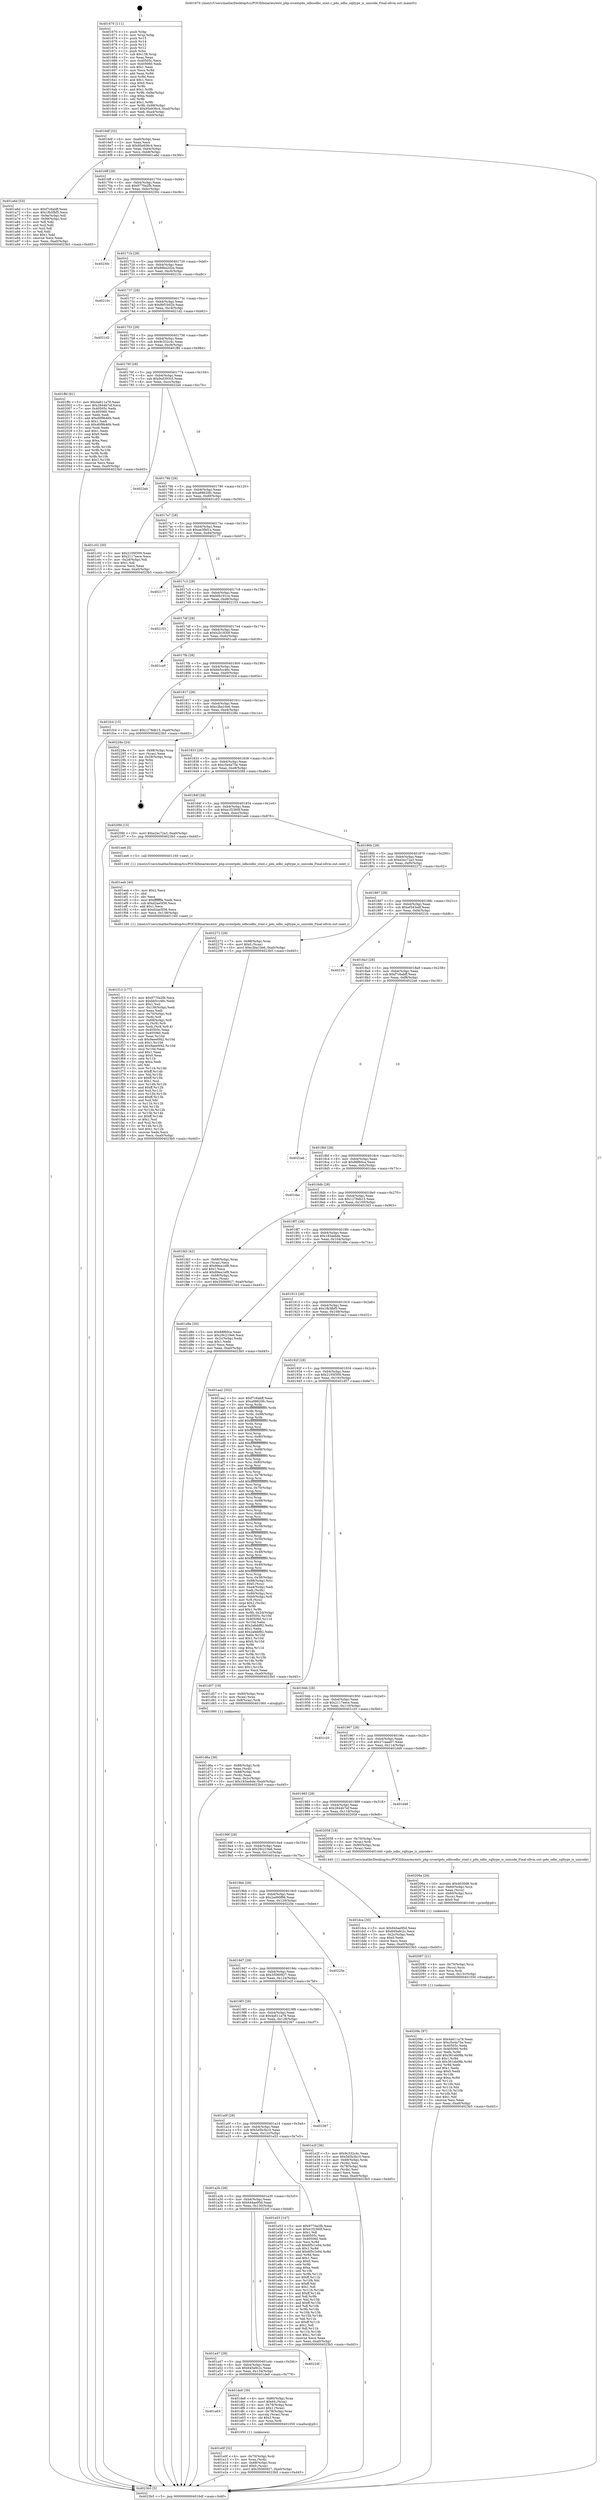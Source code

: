 digraph "0x401670" {
  label = "0x401670 (/mnt/c/Users/mathe/Desktop/tcc/POCII/binaries/extr_php-srcextpdo_odbcodbc_stmt.c_pdo_odbc_sqltype_is_unicode_Final-ollvm.out::main(0))"
  labelloc = "t"
  node[shape=record]

  Entry [label="",width=0.3,height=0.3,shape=circle,fillcolor=black,style=filled]
  "0x4016df" [label="{
     0x4016df [32]\l
     | [instrs]\l
     &nbsp;&nbsp;0x4016df \<+6\>: mov -0xa0(%rbp),%eax\l
     &nbsp;&nbsp;0x4016e5 \<+2\>: mov %eax,%ecx\l
     &nbsp;&nbsp;0x4016e7 \<+6\>: sub $0x95e936c4,%ecx\l
     &nbsp;&nbsp;0x4016ed \<+6\>: mov %eax,-0xb4(%rbp)\l
     &nbsp;&nbsp;0x4016f3 \<+6\>: mov %ecx,-0xb8(%rbp)\l
     &nbsp;&nbsp;0x4016f9 \<+6\>: je 0000000000401a6d \<main+0x3fd\>\l
  }"]
  "0x401a6d" [label="{
     0x401a6d [53]\l
     | [instrs]\l
     &nbsp;&nbsp;0x401a6d \<+5\>: mov $0xf7c6abff,%eax\l
     &nbsp;&nbsp;0x401a72 \<+5\>: mov $0x1fb3fbf5,%ecx\l
     &nbsp;&nbsp;0x401a77 \<+6\>: mov -0x9a(%rbp),%dl\l
     &nbsp;&nbsp;0x401a7d \<+7\>: mov -0x99(%rbp),%sil\l
     &nbsp;&nbsp;0x401a84 \<+3\>: mov %dl,%dil\l
     &nbsp;&nbsp;0x401a87 \<+3\>: and %sil,%dil\l
     &nbsp;&nbsp;0x401a8a \<+3\>: xor %sil,%dl\l
     &nbsp;&nbsp;0x401a8d \<+3\>: or %dl,%dil\l
     &nbsp;&nbsp;0x401a90 \<+4\>: test $0x1,%dil\l
     &nbsp;&nbsp;0x401a94 \<+3\>: cmovne %ecx,%eax\l
     &nbsp;&nbsp;0x401a97 \<+6\>: mov %eax,-0xa0(%rbp)\l
     &nbsp;&nbsp;0x401a9d \<+5\>: jmp 00000000004023b5 \<main+0xd45\>\l
  }"]
  "0x4016ff" [label="{
     0x4016ff [28]\l
     | [instrs]\l
     &nbsp;&nbsp;0x4016ff \<+5\>: jmp 0000000000401704 \<main+0x94\>\l
     &nbsp;&nbsp;0x401704 \<+6\>: mov -0xb4(%rbp),%eax\l
     &nbsp;&nbsp;0x40170a \<+5\>: sub $0x9770a2fb,%eax\l
     &nbsp;&nbsp;0x40170f \<+6\>: mov %eax,-0xbc(%rbp)\l
     &nbsp;&nbsp;0x401715 \<+6\>: je 000000000040230c \<main+0xc9c\>\l
  }"]
  "0x4023b5" [label="{
     0x4023b5 [5]\l
     | [instrs]\l
     &nbsp;&nbsp;0x4023b5 \<+5\>: jmp 00000000004016df \<main+0x6f\>\l
  }"]
  "0x401670" [label="{
     0x401670 [111]\l
     | [instrs]\l
     &nbsp;&nbsp;0x401670 \<+1\>: push %rbp\l
     &nbsp;&nbsp;0x401671 \<+3\>: mov %rsp,%rbp\l
     &nbsp;&nbsp;0x401674 \<+2\>: push %r15\l
     &nbsp;&nbsp;0x401676 \<+2\>: push %r14\l
     &nbsp;&nbsp;0x401678 \<+2\>: push %r13\l
     &nbsp;&nbsp;0x40167a \<+2\>: push %r12\l
     &nbsp;&nbsp;0x40167c \<+1\>: push %rbx\l
     &nbsp;&nbsp;0x40167d \<+7\>: sub $0x138,%rsp\l
     &nbsp;&nbsp;0x401684 \<+2\>: xor %eax,%eax\l
     &nbsp;&nbsp;0x401686 \<+7\>: mov 0x40505c,%ecx\l
     &nbsp;&nbsp;0x40168d \<+7\>: mov 0x405060,%edx\l
     &nbsp;&nbsp;0x401694 \<+3\>: sub $0x1,%eax\l
     &nbsp;&nbsp;0x401697 \<+3\>: mov %ecx,%r8d\l
     &nbsp;&nbsp;0x40169a \<+3\>: add %eax,%r8d\l
     &nbsp;&nbsp;0x40169d \<+4\>: imul %r8d,%ecx\l
     &nbsp;&nbsp;0x4016a1 \<+3\>: and $0x1,%ecx\l
     &nbsp;&nbsp;0x4016a4 \<+3\>: cmp $0x0,%ecx\l
     &nbsp;&nbsp;0x4016a7 \<+4\>: sete %r9b\l
     &nbsp;&nbsp;0x4016ab \<+4\>: and $0x1,%r9b\l
     &nbsp;&nbsp;0x4016af \<+7\>: mov %r9b,-0x9a(%rbp)\l
     &nbsp;&nbsp;0x4016b6 \<+3\>: cmp $0xa,%edx\l
     &nbsp;&nbsp;0x4016b9 \<+4\>: setl %r9b\l
     &nbsp;&nbsp;0x4016bd \<+4\>: and $0x1,%r9b\l
     &nbsp;&nbsp;0x4016c1 \<+7\>: mov %r9b,-0x99(%rbp)\l
     &nbsp;&nbsp;0x4016c8 \<+10\>: movl $0x95e936c4,-0xa0(%rbp)\l
     &nbsp;&nbsp;0x4016d2 \<+6\>: mov %edi,-0xa4(%rbp)\l
     &nbsp;&nbsp;0x4016d8 \<+7\>: mov %rsi,-0xb0(%rbp)\l
  }"]
  Exit [label="",width=0.3,height=0.3,shape=circle,fillcolor=black,style=filled,peripheries=2]
  "0x40230c" [label="{
     0x40230c\l
  }", style=dashed]
  "0x40171b" [label="{
     0x40171b [28]\l
     | [instrs]\l
     &nbsp;&nbsp;0x40171b \<+5\>: jmp 0000000000401720 \<main+0xb0\>\l
     &nbsp;&nbsp;0x401720 \<+6\>: mov -0xb4(%rbp),%eax\l
     &nbsp;&nbsp;0x401726 \<+5\>: sub $0x99ba2d2e,%eax\l
     &nbsp;&nbsp;0x40172b \<+6\>: mov %eax,-0xc0(%rbp)\l
     &nbsp;&nbsp;0x401731 \<+6\>: je 000000000040210c \<main+0xa9c\>\l
  }"]
  "0x40209c" [label="{
     0x40209c [97]\l
     | [instrs]\l
     &nbsp;&nbsp;0x40209c \<+5\>: mov $0x4a611a78,%eax\l
     &nbsp;&nbsp;0x4020a1 \<+5\>: mov $0xc5e4a75e,%esi\l
     &nbsp;&nbsp;0x4020a6 \<+7\>: mov 0x40505c,%edx\l
     &nbsp;&nbsp;0x4020ad \<+8\>: mov 0x405060,%r8d\l
     &nbsp;&nbsp;0x4020b5 \<+3\>: mov %edx,%r9d\l
     &nbsp;&nbsp;0x4020b8 \<+7\>: add $0x361eb08b,%r9d\l
     &nbsp;&nbsp;0x4020bf \<+4\>: sub $0x1,%r9d\l
     &nbsp;&nbsp;0x4020c3 \<+7\>: sub $0x361eb08b,%r9d\l
     &nbsp;&nbsp;0x4020ca \<+4\>: imul %r9d,%edx\l
     &nbsp;&nbsp;0x4020ce \<+3\>: and $0x1,%edx\l
     &nbsp;&nbsp;0x4020d1 \<+3\>: cmp $0x0,%edx\l
     &nbsp;&nbsp;0x4020d4 \<+4\>: sete %r10b\l
     &nbsp;&nbsp;0x4020d8 \<+4\>: cmp $0xa,%r8d\l
     &nbsp;&nbsp;0x4020dc \<+4\>: setl %r11b\l
     &nbsp;&nbsp;0x4020e0 \<+3\>: mov %r10b,%bl\l
     &nbsp;&nbsp;0x4020e3 \<+3\>: and %r11b,%bl\l
     &nbsp;&nbsp;0x4020e6 \<+3\>: xor %r11b,%r10b\l
     &nbsp;&nbsp;0x4020e9 \<+3\>: or %r10b,%bl\l
     &nbsp;&nbsp;0x4020ec \<+3\>: test $0x1,%bl\l
     &nbsp;&nbsp;0x4020ef \<+3\>: cmovne %esi,%eax\l
     &nbsp;&nbsp;0x4020f2 \<+6\>: mov %eax,-0xa0(%rbp)\l
     &nbsp;&nbsp;0x4020f8 \<+5\>: jmp 00000000004023b5 \<main+0xd45\>\l
  }"]
  "0x40210c" [label="{
     0x40210c\l
  }", style=dashed]
  "0x401737" [label="{
     0x401737 [28]\l
     | [instrs]\l
     &nbsp;&nbsp;0x401737 \<+5\>: jmp 000000000040173c \<main+0xcc\>\l
     &nbsp;&nbsp;0x40173c \<+6\>: mov -0xb4(%rbp),%eax\l
     &nbsp;&nbsp;0x401742 \<+5\>: sub $0x9bf1b02b,%eax\l
     &nbsp;&nbsp;0x401747 \<+6\>: mov %eax,-0xc4(%rbp)\l
     &nbsp;&nbsp;0x40174d \<+6\>: je 00000000004021d2 \<main+0xb62\>\l
  }"]
  "0x402087" [label="{
     0x402087 [21]\l
     | [instrs]\l
     &nbsp;&nbsp;0x402087 \<+4\>: mov -0x70(%rbp),%rcx\l
     &nbsp;&nbsp;0x40208b \<+3\>: mov (%rcx),%rcx\l
     &nbsp;&nbsp;0x40208e \<+3\>: mov %rcx,%rdi\l
     &nbsp;&nbsp;0x402091 \<+6\>: mov %eax,-0x13c(%rbp)\l
     &nbsp;&nbsp;0x402097 \<+5\>: call 0000000000401030 \<free@plt\>\l
     | [calls]\l
     &nbsp;&nbsp;0x401030 \{1\} (unknown)\l
  }"]
  "0x4021d2" [label="{
     0x4021d2\l
  }", style=dashed]
  "0x401753" [label="{
     0x401753 [28]\l
     | [instrs]\l
     &nbsp;&nbsp;0x401753 \<+5\>: jmp 0000000000401758 \<main+0xe8\>\l
     &nbsp;&nbsp;0x401758 \<+6\>: mov -0xb4(%rbp),%eax\l
     &nbsp;&nbsp;0x40175e \<+5\>: sub $0x9c332c4c,%eax\l
     &nbsp;&nbsp;0x401763 \<+6\>: mov %eax,-0xc8(%rbp)\l
     &nbsp;&nbsp;0x401769 \<+6\>: je 0000000000401ffd \<main+0x98d\>\l
  }"]
  "0x40206a" [label="{
     0x40206a [29]\l
     | [instrs]\l
     &nbsp;&nbsp;0x40206a \<+10\>: movabs $0x4030d6,%rdi\l
     &nbsp;&nbsp;0x402074 \<+4\>: mov -0x60(%rbp),%rcx\l
     &nbsp;&nbsp;0x402078 \<+2\>: mov %eax,(%rcx)\l
     &nbsp;&nbsp;0x40207a \<+4\>: mov -0x60(%rbp),%rcx\l
     &nbsp;&nbsp;0x40207e \<+2\>: mov (%rcx),%esi\l
     &nbsp;&nbsp;0x402080 \<+2\>: mov $0x0,%al\l
     &nbsp;&nbsp;0x402082 \<+5\>: call 0000000000401040 \<printf@plt\>\l
     | [calls]\l
     &nbsp;&nbsp;0x401040 \{1\} (unknown)\l
  }"]
  "0x401ffd" [label="{
     0x401ffd [91]\l
     | [instrs]\l
     &nbsp;&nbsp;0x401ffd \<+5\>: mov $0x4a611a78,%eax\l
     &nbsp;&nbsp;0x402002 \<+5\>: mov $0x2844b7ef,%ecx\l
     &nbsp;&nbsp;0x402007 \<+7\>: mov 0x40505c,%edx\l
     &nbsp;&nbsp;0x40200e \<+7\>: mov 0x405060,%esi\l
     &nbsp;&nbsp;0x402015 \<+2\>: mov %edx,%edi\l
     &nbsp;&nbsp;0x402017 \<+6\>: add $0xd0f9b46b,%edi\l
     &nbsp;&nbsp;0x40201d \<+3\>: sub $0x1,%edi\l
     &nbsp;&nbsp;0x402020 \<+6\>: sub $0xd0f9b46b,%edi\l
     &nbsp;&nbsp;0x402026 \<+3\>: imul %edi,%edx\l
     &nbsp;&nbsp;0x402029 \<+3\>: and $0x1,%edx\l
     &nbsp;&nbsp;0x40202c \<+3\>: cmp $0x0,%edx\l
     &nbsp;&nbsp;0x40202f \<+4\>: sete %r8b\l
     &nbsp;&nbsp;0x402033 \<+3\>: cmp $0xa,%esi\l
     &nbsp;&nbsp;0x402036 \<+4\>: setl %r9b\l
     &nbsp;&nbsp;0x40203a \<+3\>: mov %r8b,%r10b\l
     &nbsp;&nbsp;0x40203d \<+3\>: and %r9b,%r10b\l
     &nbsp;&nbsp;0x402040 \<+3\>: xor %r9b,%r8b\l
     &nbsp;&nbsp;0x402043 \<+3\>: or %r8b,%r10b\l
     &nbsp;&nbsp;0x402046 \<+4\>: test $0x1,%r10b\l
     &nbsp;&nbsp;0x40204a \<+3\>: cmovne %ecx,%eax\l
     &nbsp;&nbsp;0x40204d \<+6\>: mov %eax,-0xa0(%rbp)\l
     &nbsp;&nbsp;0x402053 \<+5\>: jmp 00000000004023b5 \<main+0xd45\>\l
  }"]
  "0x40176f" [label="{
     0x40176f [28]\l
     | [instrs]\l
     &nbsp;&nbsp;0x40176f \<+5\>: jmp 0000000000401774 \<main+0x104\>\l
     &nbsp;&nbsp;0x401774 \<+6\>: mov -0xb4(%rbp),%eax\l
     &nbsp;&nbsp;0x40177a \<+5\>: sub $0x9cd393c5,%eax\l
     &nbsp;&nbsp;0x40177f \<+6\>: mov %eax,-0xcc(%rbp)\l
     &nbsp;&nbsp;0x401785 \<+6\>: je 00000000004022eb \<main+0xc7b\>\l
  }"]
  "0x401f13" [label="{
     0x401f13 [177]\l
     | [instrs]\l
     &nbsp;&nbsp;0x401f13 \<+5\>: mov $0x9770a2fb,%ecx\l
     &nbsp;&nbsp;0x401f18 \<+5\>: mov $0xbb5cc46c,%edx\l
     &nbsp;&nbsp;0x401f1d \<+3\>: mov $0x1,%sil\l
     &nbsp;&nbsp;0x401f20 \<+6\>: mov -0x138(%rbp),%edi\l
     &nbsp;&nbsp;0x401f26 \<+3\>: imul %eax,%edi\l
     &nbsp;&nbsp;0x401f29 \<+4\>: mov -0x70(%rbp),%r8\l
     &nbsp;&nbsp;0x401f2d \<+3\>: mov (%r8),%r8\l
     &nbsp;&nbsp;0x401f30 \<+4\>: mov -0x68(%rbp),%r9\l
     &nbsp;&nbsp;0x401f34 \<+3\>: movslq (%r9),%r9\l
     &nbsp;&nbsp;0x401f37 \<+4\>: mov %edi,(%r8,%r9,4)\l
     &nbsp;&nbsp;0x401f3b \<+7\>: mov 0x40505c,%eax\l
     &nbsp;&nbsp;0x401f42 \<+7\>: mov 0x405060,%edi\l
     &nbsp;&nbsp;0x401f49 \<+3\>: mov %eax,%r10d\l
     &nbsp;&nbsp;0x401f4c \<+7\>: sub $0x9aee0f42,%r10d\l
     &nbsp;&nbsp;0x401f53 \<+4\>: sub $0x1,%r10d\l
     &nbsp;&nbsp;0x401f57 \<+7\>: add $0x9aee0f42,%r10d\l
     &nbsp;&nbsp;0x401f5e \<+4\>: imul %r10d,%eax\l
     &nbsp;&nbsp;0x401f62 \<+3\>: and $0x1,%eax\l
     &nbsp;&nbsp;0x401f65 \<+3\>: cmp $0x0,%eax\l
     &nbsp;&nbsp;0x401f68 \<+4\>: sete %r11b\l
     &nbsp;&nbsp;0x401f6c \<+3\>: cmp $0xa,%edi\l
     &nbsp;&nbsp;0x401f6f \<+3\>: setl %bl\l
     &nbsp;&nbsp;0x401f72 \<+3\>: mov %r11b,%r14b\l
     &nbsp;&nbsp;0x401f75 \<+4\>: xor $0xff,%r14b\l
     &nbsp;&nbsp;0x401f79 \<+3\>: mov %bl,%r15b\l
     &nbsp;&nbsp;0x401f7c \<+4\>: xor $0xff,%r15b\l
     &nbsp;&nbsp;0x401f80 \<+4\>: xor $0x1,%sil\l
     &nbsp;&nbsp;0x401f84 \<+3\>: mov %r14b,%r12b\l
     &nbsp;&nbsp;0x401f87 \<+4\>: and $0xff,%r12b\l
     &nbsp;&nbsp;0x401f8b \<+3\>: and %sil,%r11b\l
     &nbsp;&nbsp;0x401f8e \<+3\>: mov %r15b,%r13b\l
     &nbsp;&nbsp;0x401f91 \<+4\>: and $0xff,%r13b\l
     &nbsp;&nbsp;0x401f95 \<+3\>: and %sil,%bl\l
     &nbsp;&nbsp;0x401f98 \<+3\>: or %r11b,%r12b\l
     &nbsp;&nbsp;0x401f9b \<+3\>: or %bl,%r13b\l
     &nbsp;&nbsp;0x401f9e \<+3\>: xor %r13b,%r12b\l
     &nbsp;&nbsp;0x401fa1 \<+3\>: or %r15b,%r14b\l
     &nbsp;&nbsp;0x401fa4 \<+4\>: xor $0xff,%r14b\l
     &nbsp;&nbsp;0x401fa8 \<+4\>: or $0x1,%sil\l
     &nbsp;&nbsp;0x401fac \<+3\>: and %sil,%r14b\l
     &nbsp;&nbsp;0x401faf \<+3\>: or %r14b,%r12b\l
     &nbsp;&nbsp;0x401fb2 \<+4\>: test $0x1,%r12b\l
     &nbsp;&nbsp;0x401fb6 \<+3\>: cmovne %edx,%ecx\l
     &nbsp;&nbsp;0x401fb9 \<+6\>: mov %ecx,-0xa0(%rbp)\l
     &nbsp;&nbsp;0x401fbf \<+5\>: jmp 00000000004023b5 \<main+0xd45\>\l
  }"]
  "0x4022eb" [label="{
     0x4022eb\l
  }", style=dashed]
  "0x40178b" [label="{
     0x40178b [28]\l
     | [instrs]\l
     &nbsp;&nbsp;0x40178b \<+5\>: jmp 0000000000401790 \<main+0x120\>\l
     &nbsp;&nbsp;0x401790 \<+6\>: mov -0xb4(%rbp),%eax\l
     &nbsp;&nbsp;0x401796 \<+5\>: sub $0xa98620fc,%eax\l
     &nbsp;&nbsp;0x40179b \<+6\>: mov %eax,-0xd0(%rbp)\l
     &nbsp;&nbsp;0x4017a1 \<+6\>: je 0000000000401c02 \<main+0x592\>\l
  }"]
  "0x401eeb" [label="{
     0x401eeb [40]\l
     | [instrs]\l
     &nbsp;&nbsp;0x401eeb \<+5\>: mov $0x2,%ecx\l
     &nbsp;&nbsp;0x401ef0 \<+1\>: cltd\l
     &nbsp;&nbsp;0x401ef1 \<+2\>: idiv %ecx\l
     &nbsp;&nbsp;0x401ef3 \<+6\>: imul $0xfffffffe,%edx,%ecx\l
     &nbsp;&nbsp;0x401ef9 \<+6\>: sub $0xd2ae5f36,%ecx\l
     &nbsp;&nbsp;0x401eff \<+3\>: add $0x1,%ecx\l
     &nbsp;&nbsp;0x401f02 \<+6\>: add $0xd2ae5f36,%ecx\l
     &nbsp;&nbsp;0x401f08 \<+6\>: mov %ecx,-0x138(%rbp)\l
     &nbsp;&nbsp;0x401f0e \<+5\>: call 0000000000401160 \<next_i\>\l
     | [calls]\l
     &nbsp;&nbsp;0x401160 \{1\} (/mnt/c/Users/mathe/Desktop/tcc/POCII/binaries/extr_php-srcextpdo_odbcodbc_stmt.c_pdo_odbc_sqltype_is_unicode_Final-ollvm.out::next_i)\l
  }"]
  "0x401c02" [label="{
     0x401c02 [30]\l
     | [instrs]\l
     &nbsp;&nbsp;0x401c02 \<+5\>: mov $0x2105f309,%eax\l
     &nbsp;&nbsp;0x401c07 \<+5\>: mov $0x2117eece,%ecx\l
     &nbsp;&nbsp;0x401c0c \<+3\>: mov -0x2d(%rbp),%dl\l
     &nbsp;&nbsp;0x401c0f \<+3\>: test $0x1,%dl\l
     &nbsp;&nbsp;0x401c12 \<+3\>: cmovne %ecx,%eax\l
     &nbsp;&nbsp;0x401c15 \<+6\>: mov %eax,-0xa0(%rbp)\l
     &nbsp;&nbsp;0x401c1b \<+5\>: jmp 00000000004023b5 \<main+0xd45\>\l
  }"]
  "0x4017a7" [label="{
     0x4017a7 [28]\l
     | [instrs]\l
     &nbsp;&nbsp;0x4017a7 \<+5\>: jmp 00000000004017ac \<main+0x13c\>\l
     &nbsp;&nbsp;0x4017ac \<+6\>: mov -0xb4(%rbp),%eax\l
     &nbsp;&nbsp;0x4017b2 \<+5\>: sub $0xae3fbf1a,%eax\l
     &nbsp;&nbsp;0x4017b7 \<+6\>: mov %eax,-0xd4(%rbp)\l
     &nbsp;&nbsp;0x4017bd \<+6\>: je 0000000000402177 \<main+0xb07\>\l
  }"]
  "0x401e0f" [label="{
     0x401e0f [32]\l
     | [instrs]\l
     &nbsp;&nbsp;0x401e0f \<+4\>: mov -0x70(%rbp),%rdi\l
     &nbsp;&nbsp;0x401e13 \<+3\>: mov %rax,(%rdi)\l
     &nbsp;&nbsp;0x401e16 \<+4\>: mov -0x68(%rbp),%rax\l
     &nbsp;&nbsp;0x401e1a \<+6\>: movl $0x0,(%rax)\l
     &nbsp;&nbsp;0x401e20 \<+10\>: movl $0x35060927,-0xa0(%rbp)\l
     &nbsp;&nbsp;0x401e2a \<+5\>: jmp 00000000004023b5 \<main+0xd45\>\l
  }"]
  "0x402177" [label="{
     0x402177\l
  }", style=dashed]
  "0x4017c3" [label="{
     0x4017c3 [28]\l
     | [instrs]\l
     &nbsp;&nbsp;0x4017c3 \<+5\>: jmp 00000000004017c8 \<main+0x158\>\l
     &nbsp;&nbsp;0x4017c8 \<+6\>: mov -0xb4(%rbp),%eax\l
     &nbsp;&nbsp;0x4017ce \<+5\>: sub $0xb0b191ce,%eax\l
     &nbsp;&nbsp;0x4017d3 \<+6\>: mov %eax,-0xd8(%rbp)\l
     &nbsp;&nbsp;0x4017d9 \<+6\>: je 0000000000402153 \<main+0xae3\>\l
  }"]
  "0x401a63" [label="{
     0x401a63\l
  }", style=dashed]
  "0x402153" [label="{
     0x402153\l
  }", style=dashed]
  "0x4017df" [label="{
     0x4017df [28]\l
     | [instrs]\l
     &nbsp;&nbsp;0x4017df \<+5\>: jmp 00000000004017e4 \<main+0x174\>\l
     &nbsp;&nbsp;0x4017e4 \<+6\>: mov -0xb4(%rbp),%eax\l
     &nbsp;&nbsp;0x4017ea \<+5\>: sub $0xb2b1830f,%eax\l
     &nbsp;&nbsp;0x4017ef \<+6\>: mov %eax,-0xdc(%rbp)\l
     &nbsp;&nbsp;0x4017f5 \<+6\>: je 0000000000401ca9 \<main+0x639\>\l
  }"]
  "0x401de8" [label="{
     0x401de8 [39]\l
     | [instrs]\l
     &nbsp;&nbsp;0x401de8 \<+4\>: mov -0x80(%rbp),%rax\l
     &nbsp;&nbsp;0x401dec \<+6\>: movl $0x64,(%rax)\l
     &nbsp;&nbsp;0x401df2 \<+4\>: mov -0x78(%rbp),%rax\l
     &nbsp;&nbsp;0x401df6 \<+6\>: movl $0x1,(%rax)\l
     &nbsp;&nbsp;0x401dfc \<+4\>: mov -0x78(%rbp),%rax\l
     &nbsp;&nbsp;0x401e00 \<+3\>: movslq (%rax),%rax\l
     &nbsp;&nbsp;0x401e03 \<+4\>: shl $0x2,%rax\l
     &nbsp;&nbsp;0x401e07 \<+3\>: mov %rax,%rdi\l
     &nbsp;&nbsp;0x401e0a \<+5\>: call 0000000000401050 \<malloc@plt\>\l
     | [calls]\l
     &nbsp;&nbsp;0x401050 \{1\} (unknown)\l
  }"]
  "0x401ca9" [label="{
     0x401ca9\l
  }", style=dashed]
  "0x4017fb" [label="{
     0x4017fb [28]\l
     | [instrs]\l
     &nbsp;&nbsp;0x4017fb \<+5\>: jmp 0000000000401800 \<main+0x190\>\l
     &nbsp;&nbsp;0x401800 \<+6\>: mov -0xb4(%rbp),%eax\l
     &nbsp;&nbsp;0x401806 \<+5\>: sub $0xbb5cc46c,%eax\l
     &nbsp;&nbsp;0x40180b \<+6\>: mov %eax,-0xe0(%rbp)\l
     &nbsp;&nbsp;0x401811 \<+6\>: je 0000000000401fc4 \<main+0x954\>\l
  }"]
  "0x401a47" [label="{
     0x401a47 [28]\l
     | [instrs]\l
     &nbsp;&nbsp;0x401a47 \<+5\>: jmp 0000000000401a4c \<main+0x3dc\>\l
     &nbsp;&nbsp;0x401a4c \<+6\>: mov -0xb4(%rbp),%eax\l
     &nbsp;&nbsp;0x401a52 \<+5\>: sub $0x645a9c2c,%eax\l
     &nbsp;&nbsp;0x401a57 \<+6\>: mov %eax,-0x134(%rbp)\l
     &nbsp;&nbsp;0x401a5d \<+6\>: je 0000000000401de8 \<main+0x778\>\l
  }"]
  "0x401fc4" [label="{
     0x401fc4 [15]\l
     | [instrs]\l
     &nbsp;&nbsp;0x401fc4 \<+10\>: movl $0x1278db15,-0xa0(%rbp)\l
     &nbsp;&nbsp;0x401fce \<+5\>: jmp 00000000004023b5 \<main+0xd45\>\l
  }"]
  "0x401817" [label="{
     0x401817 [28]\l
     | [instrs]\l
     &nbsp;&nbsp;0x401817 \<+5\>: jmp 000000000040181c \<main+0x1ac\>\l
     &nbsp;&nbsp;0x40181c \<+6\>: mov -0xb4(%rbp),%eax\l
     &nbsp;&nbsp;0x401822 \<+5\>: sub $0xc3ba10e6,%eax\l
     &nbsp;&nbsp;0x401827 \<+6\>: mov %eax,-0xe4(%rbp)\l
     &nbsp;&nbsp;0x40182d \<+6\>: je 000000000040228e \<main+0xc1e\>\l
  }"]
  "0x40224f" [label="{
     0x40224f\l
  }", style=dashed]
  "0x40228e" [label="{
     0x40228e [24]\l
     | [instrs]\l
     &nbsp;&nbsp;0x40228e \<+7\>: mov -0x98(%rbp),%rax\l
     &nbsp;&nbsp;0x402295 \<+2\>: mov (%rax),%eax\l
     &nbsp;&nbsp;0x402297 \<+4\>: lea -0x28(%rbp),%rsp\l
     &nbsp;&nbsp;0x40229b \<+1\>: pop %rbx\l
     &nbsp;&nbsp;0x40229c \<+2\>: pop %r12\l
     &nbsp;&nbsp;0x40229e \<+2\>: pop %r13\l
     &nbsp;&nbsp;0x4022a0 \<+2\>: pop %r14\l
     &nbsp;&nbsp;0x4022a2 \<+2\>: pop %r15\l
     &nbsp;&nbsp;0x4022a4 \<+1\>: pop %rbp\l
     &nbsp;&nbsp;0x4022a5 \<+1\>: ret\l
  }"]
  "0x401833" [label="{
     0x401833 [28]\l
     | [instrs]\l
     &nbsp;&nbsp;0x401833 \<+5\>: jmp 0000000000401838 \<main+0x1c8\>\l
     &nbsp;&nbsp;0x401838 \<+6\>: mov -0xb4(%rbp),%eax\l
     &nbsp;&nbsp;0x40183e \<+5\>: sub $0xc5e4a75e,%eax\l
     &nbsp;&nbsp;0x401843 \<+6\>: mov %eax,-0xe8(%rbp)\l
     &nbsp;&nbsp;0x401849 \<+6\>: je 00000000004020fd \<main+0xa8d\>\l
  }"]
  "0x401a2b" [label="{
     0x401a2b [28]\l
     | [instrs]\l
     &nbsp;&nbsp;0x401a2b \<+5\>: jmp 0000000000401a30 \<main+0x3c0\>\l
     &nbsp;&nbsp;0x401a30 \<+6\>: mov -0xb4(%rbp),%eax\l
     &nbsp;&nbsp;0x401a36 \<+5\>: sub $0x644ae95d,%eax\l
     &nbsp;&nbsp;0x401a3b \<+6\>: mov %eax,-0x130(%rbp)\l
     &nbsp;&nbsp;0x401a41 \<+6\>: je 000000000040224f \<main+0xbdf\>\l
  }"]
  "0x4020fd" [label="{
     0x4020fd [15]\l
     | [instrs]\l
     &nbsp;&nbsp;0x4020fd \<+10\>: movl $0xe2ec72a3,-0xa0(%rbp)\l
     &nbsp;&nbsp;0x402107 \<+5\>: jmp 00000000004023b5 \<main+0xd45\>\l
  }"]
  "0x40184f" [label="{
     0x40184f [28]\l
     | [instrs]\l
     &nbsp;&nbsp;0x40184f \<+5\>: jmp 0000000000401854 \<main+0x1e4\>\l
     &nbsp;&nbsp;0x401854 \<+6\>: mov -0xb4(%rbp),%eax\l
     &nbsp;&nbsp;0x40185a \<+5\>: sub $0xe1f2360f,%eax\l
     &nbsp;&nbsp;0x40185f \<+6\>: mov %eax,-0xec(%rbp)\l
     &nbsp;&nbsp;0x401865 \<+6\>: je 0000000000401ee6 \<main+0x876\>\l
  }"]
  "0x401e53" [label="{
     0x401e53 [147]\l
     | [instrs]\l
     &nbsp;&nbsp;0x401e53 \<+5\>: mov $0x9770a2fb,%eax\l
     &nbsp;&nbsp;0x401e58 \<+5\>: mov $0xe1f2360f,%ecx\l
     &nbsp;&nbsp;0x401e5d \<+2\>: mov $0x1,%dl\l
     &nbsp;&nbsp;0x401e5f \<+7\>: mov 0x40505c,%esi\l
     &nbsp;&nbsp;0x401e66 \<+7\>: mov 0x405060,%edi\l
     &nbsp;&nbsp;0x401e6d \<+3\>: mov %esi,%r8d\l
     &nbsp;&nbsp;0x401e70 \<+7\>: sub $0x6f5c1e94,%r8d\l
     &nbsp;&nbsp;0x401e77 \<+4\>: sub $0x1,%r8d\l
     &nbsp;&nbsp;0x401e7b \<+7\>: add $0x6f5c1e94,%r8d\l
     &nbsp;&nbsp;0x401e82 \<+4\>: imul %r8d,%esi\l
     &nbsp;&nbsp;0x401e86 \<+3\>: and $0x1,%esi\l
     &nbsp;&nbsp;0x401e89 \<+3\>: cmp $0x0,%esi\l
     &nbsp;&nbsp;0x401e8c \<+4\>: sete %r9b\l
     &nbsp;&nbsp;0x401e90 \<+3\>: cmp $0xa,%edi\l
     &nbsp;&nbsp;0x401e93 \<+4\>: setl %r10b\l
     &nbsp;&nbsp;0x401e97 \<+3\>: mov %r9b,%r11b\l
     &nbsp;&nbsp;0x401e9a \<+4\>: xor $0xff,%r11b\l
     &nbsp;&nbsp;0x401e9e \<+3\>: mov %r10b,%bl\l
     &nbsp;&nbsp;0x401ea1 \<+3\>: xor $0xff,%bl\l
     &nbsp;&nbsp;0x401ea4 \<+3\>: xor $0x1,%dl\l
     &nbsp;&nbsp;0x401ea7 \<+3\>: mov %r11b,%r14b\l
     &nbsp;&nbsp;0x401eaa \<+4\>: and $0xff,%r14b\l
     &nbsp;&nbsp;0x401eae \<+3\>: and %dl,%r9b\l
     &nbsp;&nbsp;0x401eb1 \<+3\>: mov %bl,%r15b\l
     &nbsp;&nbsp;0x401eb4 \<+4\>: and $0xff,%r15b\l
     &nbsp;&nbsp;0x401eb8 \<+3\>: and %dl,%r10b\l
     &nbsp;&nbsp;0x401ebb \<+3\>: or %r9b,%r14b\l
     &nbsp;&nbsp;0x401ebe \<+3\>: or %r10b,%r15b\l
     &nbsp;&nbsp;0x401ec1 \<+3\>: xor %r15b,%r14b\l
     &nbsp;&nbsp;0x401ec4 \<+3\>: or %bl,%r11b\l
     &nbsp;&nbsp;0x401ec7 \<+4\>: xor $0xff,%r11b\l
     &nbsp;&nbsp;0x401ecb \<+3\>: or $0x1,%dl\l
     &nbsp;&nbsp;0x401ece \<+3\>: and %dl,%r11b\l
     &nbsp;&nbsp;0x401ed1 \<+3\>: or %r11b,%r14b\l
     &nbsp;&nbsp;0x401ed4 \<+4\>: test $0x1,%r14b\l
     &nbsp;&nbsp;0x401ed8 \<+3\>: cmovne %ecx,%eax\l
     &nbsp;&nbsp;0x401edb \<+6\>: mov %eax,-0xa0(%rbp)\l
     &nbsp;&nbsp;0x401ee1 \<+5\>: jmp 00000000004023b5 \<main+0xd45\>\l
  }"]
  "0x401ee6" [label="{
     0x401ee6 [5]\l
     | [instrs]\l
     &nbsp;&nbsp;0x401ee6 \<+5\>: call 0000000000401160 \<next_i\>\l
     | [calls]\l
     &nbsp;&nbsp;0x401160 \{1\} (/mnt/c/Users/mathe/Desktop/tcc/POCII/binaries/extr_php-srcextpdo_odbcodbc_stmt.c_pdo_odbc_sqltype_is_unicode_Final-ollvm.out::next_i)\l
  }"]
  "0x40186b" [label="{
     0x40186b [28]\l
     | [instrs]\l
     &nbsp;&nbsp;0x40186b \<+5\>: jmp 0000000000401870 \<main+0x200\>\l
     &nbsp;&nbsp;0x401870 \<+6\>: mov -0xb4(%rbp),%eax\l
     &nbsp;&nbsp;0x401876 \<+5\>: sub $0xe2ec72a3,%eax\l
     &nbsp;&nbsp;0x40187b \<+6\>: mov %eax,-0xf0(%rbp)\l
     &nbsp;&nbsp;0x401881 \<+6\>: je 0000000000402272 \<main+0xc02\>\l
  }"]
  "0x401a0f" [label="{
     0x401a0f [28]\l
     | [instrs]\l
     &nbsp;&nbsp;0x401a0f \<+5\>: jmp 0000000000401a14 \<main+0x3a4\>\l
     &nbsp;&nbsp;0x401a14 \<+6\>: mov -0xb4(%rbp),%eax\l
     &nbsp;&nbsp;0x401a1a \<+5\>: sub $0x5d5b3b10,%eax\l
     &nbsp;&nbsp;0x401a1f \<+6\>: mov %eax,-0x12c(%rbp)\l
     &nbsp;&nbsp;0x401a25 \<+6\>: je 0000000000401e53 \<main+0x7e3\>\l
  }"]
  "0x402272" [label="{
     0x402272 [28]\l
     | [instrs]\l
     &nbsp;&nbsp;0x402272 \<+7\>: mov -0x98(%rbp),%rax\l
     &nbsp;&nbsp;0x402279 \<+6\>: movl $0x0,(%rax)\l
     &nbsp;&nbsp;0x40227f \<+10\>: movl $0xc3ba10e6,-0xa0(%rbp)\l
     &nbsp;&nbsp;0x402289 \<+5\>: jmp 00000000004023b5 \<main+0xd45\>\l
  }"]
  "0x401887" [label="{
     0x401887 [28]\l
     | [instrs]\l
     &nbsp;&nbsp;0x401887 \<+5\>: jmp 000000000040188c \<main+0x21c\>\l
     &nbsp;&nbsp;0x40188c \<+6\>: mov -0xb4(%rbp),%eax\l
     &nbsp;&nbsp;0x401892 \<+5\>: sub $0xef343edf,%eax\l
     &nbsp;&nbsp;0x401897 \<+6\>: mov %eax,-0xf4(%rbp)\l
     &nbsp;&nbsp;0x40189d \<+6\>: je 00000000004021fc \<main+0xb8c\>\l
  }"]
  "0x402367" [label="{
     0x402367\l
  }", style=dashed]
  "0x4021fc" [label="{
     0x4021fc\l
  }", style=dashed]
  "0x4018a3" [label="{
     0x4018a3 [28]\l
     | [instrs]\l
     &nbsp;&nbsp;0x4018a3 \<+5\>: jmp 00000000004018a8 \<main+0x238\>\l
     &nbsp;&nbsp;0x4018a8 \<+6\>: mov -0xb4(%rbp),%eax\l
     &nbsp;&nbsp;0x4018ae \<+5\>: sub $0xf7c6abff,%eax\l
     &nbsp;&nbsp;0x4018b3 \<+6\>: mov %eax,-0xf8(%rbp)\l
     &nbsp;&nbsp;0x4018b9 \<+6\>: je 00000000004022a6 \<main+0xc36\>\l
  }"]
  "0x4019f3" [label="{
     0x4019f3 [28]\l
     | [instrs]\l
     &nbsp;&nbsp;0x4019f3 \<+5\>: jmp 00000000004019f8 \<main+0x388\>\l
     &nbsp;&nbsp;0x4019f8 \<+6\>: mov -0xb4(%rbp),%eax\l
     &nbsp;&nbsp;0x4019fe \<+5\>: sub $0x4a611a78,%eax\l
     &nbsp;&nbsp;0x401a03 \<+6\>: mov %eax,-0x128(%rbp)\l
     &nbsp;&nbsp;0x401a09 \<+6\>: je 0000000000402367 \<main+0xcf7\>\l
  }"]
  "0x4022a6" [label="{
     0x4022a6\l
  }", style=dashed]
  "0x4018bf" [label="{
     0x4018bf [28]\l
     | [instrs]\l
     &nbsp;&nbsp;0x4018bf \<+5\>: jmp 00000000004018c4 \<main+0x254\>\l
     &nbsp;&nbsp;0x4018c4 \<+6\>: mov -0xb4(%rbp),%eax\l
     &nbsp;&nbsp;0x4018ca \<+5\>: sub $0x88f60ca,%eax\l
     &nbsp;&nbsp;0x4018cf \<+6\>: mov %eax,-0xfc(%rbp)\l
     &nbsp;&nbsp;0x4018d5 \<+6\>: je 0000000000401dac \<main+0x73c\>\l
  }"]
  "0x401e2f" [label="{
     0x401e2f [36]\l
     | [instrs]\l
     &nbsp;&nbsp;0x401e2f \<+5\>: mov $0x9c332c4c,%eax\l
     &nbsp;&nbsp;0x401e34 \<+5\>: mov $0x5d5b3b10,%ecx\l
     &nbsp;&nbsp;0x401e39 \<+4\>: mov -0x68(%rbp),%rdx\l
     &nbsp;&nbsp;0x401e3d \<+2\>: mov (%rdx),%esi\l
     &nbsp;&nbsp;0x401e3f \<+4\>: mov -0x78(%rbp),%rdx\l
     &nbsp;&nbsp;0x401e43 \<+2\>: cmp (%rdx),%esi\l
     &nbsp;&nbsp;0x401e45 \<+3\>: cmovl %ecx,%eax\l
     &nbsp;&nbsp;0x401e48 \<+6\>: mov %eax,-0xa0(%rbp)\l
     &nbsp;&nbsp;0x401e4e \<+5\>: jmp 00000000004023b5 \<main+0xd45\>\l
  }"]
  "0x401dac" [label="{
     0x401dac\l
  }", style=dashed]
  "0x4018db" [label="{
     0x4018db [28]\l
     | [instrs]\l
     &nbsp;&nbsp;0x4018db \<+5\>: jmp 00000000004018e0 \<main+0x270\>\l
     &nbsp;&nbsp;0x4018e0 \<+6\>: mov -0xb4(%rbp),%eax\l
     &nbsp;&nbsp;0x4018e6 \<+5\>: sub $0x1278db15,%eax\l
     &nbsp;&nbsp;0x4018eb \<+6\>: mov %eax,-0x100(%rbp)\l
     &nbsp;&nbsp;0x4018f1 \<+6\>: je 0000000000401fd3 \<main+0x963\>\l
  }"]
  "0x4019d7" [label="{
     0x4019d7 [28]\l
     | [instrs]\l
     &nbsp;&nbsp;0x4019d7 \<+5\>: jmp 00000000004019dc \<main+0x36c\>\l
     &nbsp;&nbsp;0x4019dc \<+6\>: mov -0xb4(%rbp),%eax\l
     &nbsp;&nbsp;0x4019e2 \<+5\>: sub $0x35060927,%eax\l
     &nbsp;&nbsp;0x4019e7 \<+6\>: mov %eax,-0x124(%rbp)\l
     &nbsp;&nbsp;0x4019ed \<+6\>: je 0000000000401e2f \<main+0x7bf\>\l
  }"]
  "0x401fd3" [label="{
     0x401fd3 [42]\l
     | [instrs]\l
     &nbsp;&nbsp;0x401fd3 \<+4\>: mov -0x68(%rbp),%rax\l
     &nbsp;&nbsp;0x401fd7 \<+2\>: mov (%rax),%ecx\l
     &nbsp;&nbsp;0x401fd9 \<+6\>: sub $0x89ea1ef8,%ecx\l
     &nbsp;&nbsp;0x401fdf \<+3\>: add $0x1,%ecx\l
     &nbsp;&nbsp;0x401fe2 \<+6\>: add $0x89ea1ef8,%ecx\l
     &nbsp;&nbsp;0x401fe8 \<+4\>: mov -0x68(%rbp),%rax\l
     &nbsp;&nbsp;0x401fec \<+2\>: mov %ecx,(%rax)\l
     &nbsp;&nbsp;0x401fee \<+10\>: movl $0x35060927,-0xa0(%rbp)\l
     &nbsp;&nbsp;0x401ff8 \<+5\>: jmp 00000000004023b5 \<main+0xd45\>\l
  }"]
  "0x4018f7" [label="{
     0x4018f7 [28]\l
     | [instrs]\l
     &nbsp;&nbsp;0x4018f7 \<+5\>: jmp 00000000004018fc \<main+0x28c\>\l
     &nbsp;&nbsp;0x4018fc \<+6\>: mov -0xb4(%rbp),%eax\l
     &nbsp;&nbsp;0x401902 \<+5\>: sub $0x183aebde,%eax\l
     &nbsp;&nbsp;0x401907 \<+6\>: mov %eax,-0x104(%rbp)\l
     &nbsp;&nbsp;0x40190d \<+6\>: je 0000000000401d8e \<main+0x71e\>\l
  }"]
  "0x40225e" [label="{
     0x40225e\l
  }", style=dashed]
  "0x401d8e" [label="{
     0x401d8e [30]\l
     | [instrs]\l
     &nbsp;&nbsp;0x401d8e \<+5\>: mov $0x88f60ca,%eax\l
     &nbsp;&nbsp;0x401d93 \<+5\>: mov $0x29c219e6,%ecx\l
     &nbsp;&nbsp;0x401d98 \<+3\>: mov -0x2c(%rbp),%edx\l
     &nbsp;&nbsp;0x401d9b \<+3\>: cmp $0x1,%edx\l
     &nbsp;&nbsp;0x401d9e \<+3\>: cmovl %ecx,%eax\l
     &nbsp;&nbsp;0x401da1 \<+6\>: mov %eax,-0xa0(%rbp)\l
     &nbsp;&nbsp;0x401da7 \<+5\>: jmp 00000000004023b5 \<main+0xd45\>\l
  }"]
  "0x401913" [label="{
     0x401913 [28]\l
     | [instrs]\l
     &nbsp;&nbsp;0x401913 \<+5\>: jmp 0000000000401918 \<main+0x2a8\>\l
     &nbsp;&nbsp;0x401918 \<+6\>: mov -0xb4(%rbp),%eax\l
     &nbsp;&nbsp;0x40191e \<+5\>: sub $0x1fb3fbf5,%eax\l
     &nbsp;&nbsp;0x401923 \<+6\>: mov %eax,-0x108(%rbp)\l
     &nbsp;&nbsp;0x401929 \<+6\>: je 0000000000401aa2 \<main+0x432\>\l
  }"]
  "0x4019bb" [label="{
     0x4019bb [28]\l
     | [instrs]\l
     &nbsp;&nbsp;0x4019bb \<+5\>: jmp 00000000004019c0 \<main+0x350\>\l
     &nbsp;&nbsp;0x4019c0 \<+6\>: mov -0xb4(%rbp),%eax\l
     &nbsp;&nbsp;0x4019c6 \<+5\>: sub $0x2ad90f96,%eax\l
     &nbsp;&nbsp;0x4019cb \<+6\>: mov %eax,-0x120(%rbp)\l
     &nbsp;&nbsp;0x4019d1 \<+6\>: je 000000000040225e \<main+0xbee\>\l
  }"]
  "0x401aa2" [label="{
     0x401aa2 [352]\l
     | [instrs]\l
     &nbsp;&nbsp;0x401aa2 \<+5\>: mov $0xf7c6abff,%eax\l
     &nbsp;&nbsp;0x401aa7 \<+5\>: mov $0xa98620fc,%ecx\l
     &nbsp;&nbsp;0x401aac \<+3\>: mov %rsp,%rdx\l
     &nbsp;&nbsp;0x401aaf \<+4\>: add $0xfffffffffffffff0,%rdx\l
     &nbsp;&nbsp;0x401ab3 \<+3\>: mov %rdx,%rsp\l
     &nbsp;&nbsp;0x401ab6 \<+7\>: mov %rdx,-0x98(%rbp)\l
     &nbsp;&nbsp;0x401abd \<+3\>: mov %rsp,%rdx\l
     &nbsp;&nbsp;0x401ac0 \<+4\>: add $0xfffffffffffffff0,%rdx\l
     &nbsp;&nbsp;0x401ac4 \<+3\>: mov %rdx,%rsp\l
     &nbsp;&nbsp;0x401ac7 \<+3\>: mov %rsp,%rsi\l
     &nbsp;&nbsp;0x401aca \<+4\>: add $0xfffffffffffffff0,%rsi\l
     &nbsp;&nbsp;0x401ace \<+3\>: mov %rsi,%rsp\l
     &nbsp;&nbsp;0x401ad1 \<+7\>: mov %rsi,-0x90(%rbp)\l
     &nbsp;&nbsp;0x401ad8 \<+3\>: mov %rsp,%rsi\l
     &nbsp;&nbsp;0x401adb \<+4\>: add $0xfffffffffffffff0,%rsi\l
     &nbsp;&nbsp;0x401adf \<+3\>: mov %rsi,%rsp\l
     &nbsp;&nbsp;0x401ae2 \<+7\>: mov %rsi,-0x88(%rbp)\l
     &nbsp;&nbsp;0x401ae9 \<+3\>: mov %rsp,%rsi\l
     &nbsp;&nbsp;0x401aec \<+4\>: add $0xfffffffffffffff0,%rsi\l
     &nbsp;&nbsp;0x401af0 \<+3\>: mov %rsi,%rsp\l
     &nbsp;&nbsp;0x401af3 \<+4\>: mov %rsi,-0x80(%rbp)\l
     &nbsp;&nbsp;0x401af7 \<+3\>: mov %rsp,%rsi\l
     &nbsp;&nbsp;0x401afa \<+4\>: add $0xfffffffffffffff0,%rsi\l
     &nbsp;&nbsp;0x401afe \<+3\>: mov %rsi,%rsp\l
     &nbsp;&nbsp;0x401b01 \<+4\>: mov %rsi,-0x78(%rbp)\l
     &nbsp;&nbsp;0x401b05 \<+3\>: mov %rsp,%rsi\l
     &nbsp;&nbsp;0x401b08 \<+4\>: add $0xfffffffffffffff0,%rsi\l
     &nbsp;&nbsp;0x401b0c \<+3\>: mov %rsi,%rsp\l
     &nbsp;&nbsp;0x401b0f \<+4\>: mov %rsi,-0x70(%rbp)\l
     &nbsp;&nbsp;0x401b13 \<+3\>: mov %rsp,%rsi\l
     &nbsp;&nbsp;0x401b16 \<+4\>: add $0xfffffffffffffff0,%rsi\l
     &nbsp;&nbsp;0x401b1a \<+3\>: mov %rsi,%rsp\l
     &nbsp;&nbsp;0x401b1d \<+4\>: mov %rsi,-0x68(%rbp)\l
     &nbsp;&nbsp;0x401b21 \<+3\>: mov %rsp,%rsi\l
     &nbsp;&nbsp;0x401b24 \<+4\>: add $0xfffffffffffffff0,%rsi\l
     &nbsp;&nbsp;0x401b28 \<+3\>: mov %rsi,%rsp\l
     &nbsp;&nbsp;0x401b2b \<+4\>: mov %rsi,-0x60(%rbp)\l
     &nbsp;&nbsp;0x401b2f \<+3\>: mov %rsp,%rsi\l
     &nbsp;&nbsp;0x401b32 \<+4\>: add $0xfffffffffffffff0,%rsi\l
     &nbsp;&nbsp;0x401b36 \<+3\>: mov %rsi,%rsp\l
     &nbsp;&nbsp;0x401b39 \<+4\>: mov %rsi,-0x58(%rbp)\l
     &nbsp;&nbsp;0x401b3d \<+3\>: mov %rsp,%rsi\l
     &nbsp;&nbsp;0x401b40 \<+4\>: add $0xfffffffffffffff0,%rsi\l
     &nbsp;&nbsp;0x401b44 \<+3\>: mov %rsi,%rsp\l
     &nbsp;&nbsp;0x401b47 \<+4\>: mov %rsi,-0x50(%rbp)\l
     &nbsp;&nbsp;0x401b4b \<+3\>: mov %rsp,%rsi\l
     &nbsp;&nbsp;0x401b4e \<+4\>: add $0xfffffffffffffff0,%rsi\l
     &nbsp;&nbsp;0x401b52 \<+3\>: mov %rsi,%rsp\l
     &nbsp;&nbsp;0x401b55 \<+4\>: mov %rsi,-0x48(%rbp)\l
     &nbsp;&nbsp;0x401b59 \<+3\>: mov %rsp,%rsi\l
     &nbsp;&nbsp;0x401b5c \<+4\>: add $0xfffffffffffffff0,%rsi\l
     &nbsp;&nbsp;0x401b60 \<+3\>: mov %rsi,%rsp\l
     &nbsp;&nbsp;0x401b63 \<+4\>: mov %rsi,-0x40(%rbp)\l
     &nbsp;&nbsp;0x401b67 \<+3\>: mov %rsp,%rsi\l
     &nbsp;&nbsp;0x401b6a \<+4\>: add $0xfffffffffffffff0,%rsi\l
     &nbsp;&nbsp;0x401b6e \<+3\>: mov %rsi,%rsp\l
     &nbsp;&nbsp;0x401b71 \<+4\>: mov %rsi,-0x38(%rbp)\l
     &nbsp;&nbsp;0x401b75 \<+7\>: mov -0x98(%rbp),%rsi\l
     &nbsp;&nbsp;0x401b7c \<+6\>: movl $0x0,(%rsi)\l
     &nbsp;&nbsp;0x401b82 \<+6\>: mov -0xa4(%rbp),%edi\l
     &nbsp;&nbsp;0x401b88 \<+2\>: mov %edi,(%rdx)\l
     &nbsp;&nbsp;0x401b8a \<+7\>: mov -0x90(%rbp),%rsi\l
     &nbsp;&nbsp;0x401b91 \<+7\>: mov -0xb0(%rbp),%r8\l
     &nbsp;&nbsp;0x401b98 \<+3\>: mov %r8,(%rsi)\l
     &nbsp;&nbsp;0x401b9b \<+3\>: cmpl $0x2,(%rdx)\l
     &nbsp;&nbsp;0x401b9e \<+4\>: setne %r9b\l
     &nbsp;&nbsp;0x401ba2 \<+4\>: and $0x1,%r9b\l
     &nbsp;&nbsp;0x401ba6 \<+4\>: mov %r9b,-0x2d(%rbp)\l
     &nbsp;&nbsp;0x401baa \<+8\>: mov 0x40505c,%r10d\l
     &nbsp;&nbsp;0x401bb2 \<+8\>: mov 0x405060,%r11d\l
     &nbsp;&nbsp;0x401bba \<+3\>: mov %r10d,%ebx\l
     &nbsp;&nbsp;0x401bbd \<+6\>: sub $0x2afebf82,%ebx\l
     &nbsp;&nbsp;0x401bc3 \<+3\>: sub $0x1,%ebx\l
     &nbsp;&nbsp;0x401bc6 \<+6\>: add $0x2afebf82,%ebx\l
     &nbsp;&nbsp;0x401bcc \<+4\>: imul %ebx,%r10d\l
     &nbsp;&nbsp;0x401bd0 \<+4\>: and $0x1,%r10d\l
     &nbsp;&nbsp;0x401bd4 \<+4\>: cmp $0x0,%r10d\l
     &nbsp;&nbsp;0x401bd8 \<+4\>: sete %r9b\l
     &nbsp;&nbsp;0x401bdc \<+4\>: cmp $0xa,%r11d\l
     &nbsp;&nbsp;0x401be0 \<+4\>: setl %r14b\l
     &nbsp;&nbsp;0x401be4 \<+3\>: mov %r9b,%r15b\l
     &nbsp;&nbsp;0x401be7 \<+3\>: and %r14b,%r15b\l
     &nbsp;&nbsp;0x401bea \<+3\>: xor %r14b,%r9b\l
     &nbsp;&nbsp;0x401bed \<+3\>: or %r9b,%r15b\l
     &nbsp;&nbsp;0x401bf0 \<+4\>: test $0x1,%r15b\l
     &nbsp;&nbsp;0x401bf4 \<+3\>: cmovne %ecx,%eax\l
     &nbsp;&nbsp;0x401bf7 \<+6\>: mov %eax,-0xa0(%rbp)\l
     &nbsp;&nbsp;0x401bfd \<+5\>: jmp 00000000004023b5 \<main+0xd45\>\l
  }"]
  "0x40192f" [label="{
     0x40192f [28]\l
     | [instrs]\l
     &nbsp;&nbsp;0x40192f \<+5\>: jmp 0000000000401934 \<main+0x2c4\>\l
     &nbsp;&nbsp;0x401934 \<+6\>: mov -0xb4(%rbp),%eax\l
     &nbsp;&nbsp;0x40193a \<+5\>: sub $0x2105f309,%eax\l
     &nbsp;&nbsp;0x40193f \<+6\>: mov %eax,-0x10c(%rbp)\l
     &nbsp;&nbsp;0x401945 \<+6\>: je 0000000000401d57 \<main+0x6e7\>\l
  }"]
  "0x401dca" [label="{
     0x401dca [30]\l
     | [instrs]\l
     &nbsp;&nbsp;0x401dca \<+5\>: mov $0x644ae95d,%eax\l
     &nbsp;&nbsp;0x401dcf \<+5\>: mov $0x645a9c2c,%ecx\l
     &nbsp;&nbsp;0x401dd4 \<+3\>: mov -0x2c(%rbp),%edx\l
     &nbsp;&nbsp;0x401dd7 \<+3\>: cmp $0x0,%edx\l
     &nbsp;&nbsp;0x401dda \<+3\>: cmove %ecx,%eax\l
     &nbsp;&nbsp;0x401ddd \<+6\>: mov %eax,-0xa0(%rbp)\l
     &nbsp;&nbsp;0x401de3 \<+5\>: jmp 00000000004023b5 \<main+0xd45\>\l
  }"]
  "0x40199f" [label="{
     0x40199f [28]\l
     | [instrs]\l
     &nbsp;&nbsp;0x40199f \<+5\>: jmp 00000000004019a4 \<main+0x334\>\l
     &nbsp;&nbsp;0x4019a4 \<+6\>: mov -0xb4(%rbp),%eax\l
     &nbsp;&nbsp;0x4019aa \<+5\>: sub $0x29c219e6,%eax\l
     &nbsp;&nbsp;0x4019af \<+6\>: mov %eax,-0x11c(%rbp)\l
     &nbsp;&nbsp;0x4019b5 \<+6\>: je 0000000000401dca \<main+0x75a\>\l
  }"]
  "0x401d57" [label="{
     0x401d57 [19]\l
     | [instrs]\l
     &nbsp;&nbsp;0x401d57 \<+7\>: mov -0x90(%rbp),%rax\l
     &nbsp;&nbsp;0x401d5e \<+3\>: mov (%rax),%rax\l
     &nbsp;&nbsp;0x401d61 \<+4\>: mov 0x8(%rax),%rdi\l
     &nbsp;&nbsp;0x401d65 \<+5\>: call 0000000000401060 \<atoi@plt\>\l
     | [calls]\l
     &nbsp;&nbsp;0x401060 \{1\} (unknown)\l
  }"]
  "0x40194b" [label="{
     0x40194b [28]\l
     | [instrs]\l
     &nbsp;&nbsp;0x40194b \<+5\>: jmp 0000000000401950 \<main+0x2e0\>\l
     &nbsp;&nbsp;0x401950 \<+6\>: mov -0xb4(%rbp),%eax\l
     &nbsp;&nbsp;0x401956 \<+5\>: sub $0x2117eece,%eax\l
     &nbsp;&nbsp;0x40195b \<+6\>: mov %eax,-0x110(%rbp)\l
     &nbsp;&nbsp;0x401961 \<+6\>: je 0000000000401c20 \<main+0x5b0\>\l
  }"]
  "0x401d6a" [label="{
     0x401d6a [36]\l
     | [instrs]\l
     &nbsp;&nbsp;0x401d6a \<+7\>: mov -0x88(%rbp),%rdi\l
     &nbsp;&nbsp;0x401d71 \<+2\>: mov %eax,(%rdi)\l
     &nbsp;&nbsp;0x401d73 \<+7\>: mov -0x88(%rbp),%rdi\l
     &nbsp;&nbsp;0x401d7a \<+2\>: mov (%rdi),%eax\l
     &nbsp;&nbsp;0x401d7c \<+3\>: mov %eax,-0x2c(%rbp)\l
     &nbsp;&nbsp;0x401d7f \<+10\>: movl $0x183aebde,-0xa0(%rbp)\l
     &nbsp;&nbsp;0x401d89 \<+5\>: jmp 00000000004023b5 \<main+0xd45\>\l
  }"]
  "0x402058" [label="{
     0x402058 [18]\l
     | [instrs]\l
     &nbsp;&nbsp;0x402058 \<+4\>: mov -0x70(%rbp),%rax\l
     &nbsp;&nbsp;0x40205c \<+3\>: mov (%rax),%rdi\l
     &nbsp;&nbsp;0x40205f \<+4\>: mov -0x80(%rbp),%rax\l
     &nbsp;&nbsp;0x402063 \<+2\>: mov (%rax),%esi\l
     &nbsp;&nbsp;0x402065 \<+5\>: call 0000000000401440 \<pdo_odbc_sqltype_is_unicode\>\l
     | [calls]\l
     &nbsp;&nbsp;0x401440 \{1\} (/mnt/c/Users/mathe/Desktop/tcc/POCII/binaries/extr_php-srcextpdo_odbcodbc_stmt.c_pdo_odbc_sqltype_is_unicode_Final-ollvm.out::pdo_odbc_sqltype_is_unicode)\l
  }"]
  "0x401c20" [label="{
     0x401c20\l
  }", style=dashed]
  "0x401967" [label="{
     0x401967 [28]\l
     | [instrs]\l
     &nbsp;&nbsp;0x401967 \<+5\>: jmp 000000000040196c \<main+0x2fc\>\l
     &nbsp;&nbsp;0x40196c \<+6\>: mov -0xb4(%rbp),%eax\l
     &nbsp;&nbsp;0x401972 \<+5\>: sub $0x27caaa07,%eax\l
     &nbsp;&nbsp;0x401977 \<+6\>: mov %eax,-0x114(%rbp)\l
     &nbsp;&nbsp;0x40197d \<+6\>: je 0000000000401d48 \<main+0x6d8\>\l
  }"]
  "0x401983" [label="{
     0x401983 [28]\l
     | [instrs]\l
     &nbsp;&nbsp;0x401983 \<+5\>: jmp 0000000000401988 \<main+0x318\>\l
     &nbsp;&nbsp;0x401988 \<+6\>: mov -0xb4(%rbp),%eax\l
     &nbsp;&nbsp;0x40198e \<+5\>: sub $0x2844b7ef,%eax\l
     &nbsp;&nbsp;0x401993 \<+6\>: mov %eax,-0x118(%rbp)\l
     &nbsp;&nbsp;0x401999 \<+6\>: je 0000000000402058 \<main+0x9e8\>\l
  }"]
  "0x401d48" [label="{
     0x401d48\l
  }", style=dashed]
  Entry -> "0x401670" [label=" 1"]
  "0x4016df" -> "0x401a6d" [label=" 1"]
  "0x4016df" -> "0x4016ff" [label=" 17"]
  "0x401a6d" -> "0x4023b5" [label=" 1"]
  "0x401670" -> "0x4016df" [label=" 1"]
  "0x4023b5" -> "0x4016df" [label=" 17"]
  "0x40228e" -> Exit [label=" 1"]
  "0x4016ff" -> "0x40230c" [label=" 0"]
  "0x4016ff" -> "0x40171b" [label=" 17"]
  "0x402272" -> "0x4023b5" [label=" 1"]
  "0x40171b" -> "0x40210c" [label=" 0"]
  "0x40171b" -> "0x401737" [label=" 17"]
  "0x4020fd" -> "0x4023b5" [label=" 1"]
  "0x401737" -> "0x4021d2" [label=" 0"]
  "0x401737" -> "0x401753" [label=" 17"]
  "0x40209c" -> "0x4023b5" [label=" 1"]
  "0x401753" -> "0x401ffd" [label=" 1"]
  "0x401753" -> "0x40176f" [label=" 16"]
  "0x402087" -> "0x40209c" [label=" 1"]
  "0x40176f" -> "0x4022eb" [label=" 0"]
  "0x40176f" -> "0x40178b" [label=" 16"]
  "0x40206a" -> "0x402087" [label=" 1"]
  "0x40178b" -> "0x401c02" [label=" 1"]
  "0x40178b" -> "0x4017a7" [label=" 15"]
  "0x402058" -> "0x40206a" [label=" 1"]
  "0x4017a7" -> "0x402177" [label=" 0"]
  "0x4017a7" -> "0x4017c3" [label=" 15"]
  "0x401ffd" -> "0x4023b5" [label=" 1"]
  "0x4017c3" -> "0x402153" [label=" 0"]
  "0x4017c3" -> "0x4017df" [label=" 15"]
  "0x401fd3" -> "0x4023b5" [label=" 1"]
  "0x4017df" -> "0x401ca9" [label=" 0"]
  "0x4017df" -> "0x4017fb" [label=" 15"]
  "0x401fc4" -> "0x4023b5" [label=" 1"]
  "0x4017fb" -> "0x401fc4" [label=" 1"]
  "0x4017fb" -> "0x401817" [label=" 14"]
  "0x401eeb" -> "0x401f13" [label=" 1"]
  "0x401817" -> "0x40228e" [label=" 1"]
  "0x401817" -> "0x401833" [label=" 13"]
  "0x401ee6" -> "0x401eeb" [label=" 1"]
  "0x401833" -> "0x4020fd" [label=" 1"]
  "0x401833" -> "0x40184f" [label=" 12"]
  "0x401e2f" -> "0x4023b5" [label=" 2"]
  "0x40184f" -> "0x401ee6" [label=" 1"]
  "0x40184f" -> "0x40186b" [label=" 11"]
  "0x401e0f" -> "0x4023b5" [label=" 1"]
  "0x40186b" -> "0x402272" [label=" 1"]
  "0x40186b" -> "0x401887" [label=" 10"]
  "0x401a47" -> "0x401a63" [label=" 0"]
  "0x401887" -> "0x4021fc" [label=" 0"]
  "0x401887" -> "0x4018a3" [label=" 10"]
  "0x401a47" -> "0x401de8" [label=" 1"]
  "0x4018a3" -> "0x4022a6" [label=" 0"]
  "0x4018a3" -> "0x4018bf" [label=" 10"]
  "0x401a2b" -> "0x401a47" [label=" 1"]
  "0x4018bf" -> "0x401dac" [label=" 0"]
  "0x4018bf" -> "0x4018db" [label=" 10"]
  "0x401a2b" -> "0x40224f" [label=" 0"]
  "0x4018db" -> "0x401fd3" [label=" 1"]
  "0x4018db" -> "0x4018f7" [label=" 9"]
  "0x401a0f" -> "0x401a2b" [label=" 1"]
  "0x4018f7" -> "0x401d8e" [label=" 1"]
  "0x4018f7" -> "0x401913" [label=" 8"]
  "0x401a0f" -> "0x401e53" [label=" 1"]
  "0x401913" -> "0x401aa2" [label=" 1"]
  "0x401913" -> "0x40192f" [label=" 7"]
  "0x4019f3" -> "0x401a0f" [label=" 2"]
  "0x401aa2" -> "0x4023b5" [label=" 1"]
  "0x401c02" -> "0x4023b5" [label=" 1"]
  "0x4019f3" -> "0x402367" [label=" 0"]
  "0x40192f" -> "0x401d57" [label=" 1"]
  "0x40192f" -> "0x40194b" [label=" 6"]
  "0x401d57" -> "0x401d6a" [label=" 1"]
  "0x401d6a" -> "0x4023b5" [label=" 1"]
  "0x401d8e" -> "0x4023b5" [label=" 1"]
  "0x4019d7" -> "0x4019f3" [label=" 2"]
  "0x40194b" -> "0x401c20" [label=" 0"]
  "0x40194b" -> "0x401967" [label=" 6"]
  "0x4019d7" -> "0x401e2f" [label=" 2"]
  "0x401967" -> "0x401d48" [label=" 0"]
  "0x401967" -> "0x401983" [label=" 6"]
  "0x401e53" -> "0x4023b5" [label=" 1"]
  "0x401983" -> "0x402058" [label=" 1"]
  "0x401983" -> "0x40199f" [label=" 5"]
  "0x401f13" -> "0x4023b5" [label=" 1"]
  "0x40199f" -> "0x401dca" [label=" 1"]
  "0x40199f" -> "0x4019bb" [label=" 4"]
  "0x401dca" -> "0x4023b5" [label=" 1"]
  "0x401de8" -> "0x401e0f" [label=" 1"]
  "0x4019bb" -> "0x40225e" [label=" 0"]
  "0x4019bb" -> "0x4019d7" [label=" 4"]
}
